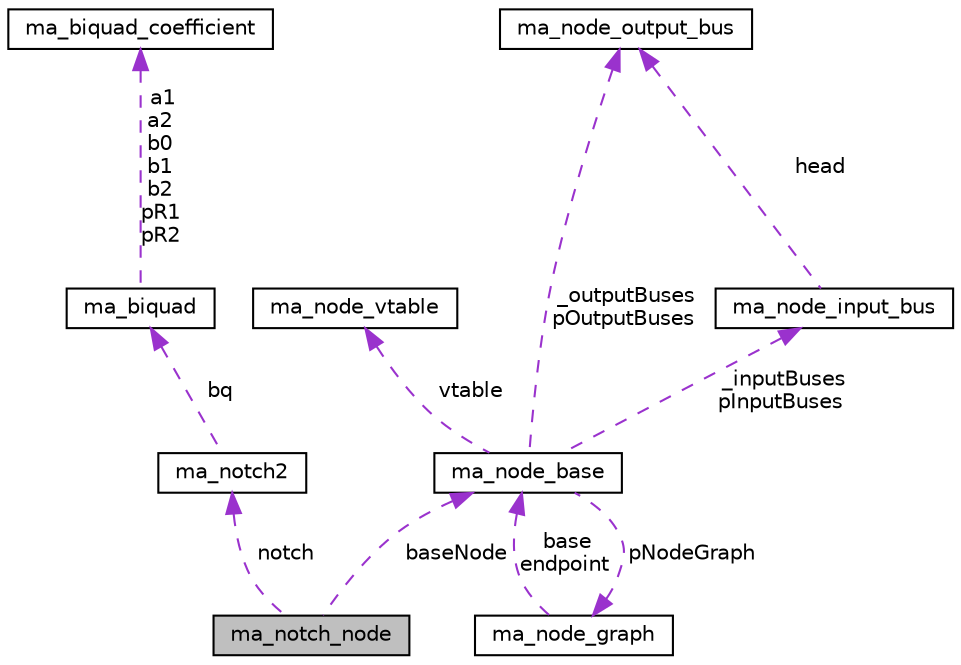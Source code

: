 digraph "ma_notch_node"
{
 // LATEX_PDF_SIZE
  edge [fontname="Helvetica",fontsize="10",labelfontname="Helvetica",labelfontsize="10"];
  node [fontname="Helvetica",fontsize="10",shape=record];
  Node1 [label="ma_notch_node",height=0.2,width=0.4,color="black", fillcolor="grey75", style="filled", fontcolor="black",tooltip=" "];
  Node2 -> Node1 [dir="back",color="darkorchid3",fontsize="10",style="dashed",label=" notch" ,fontname="Helvetica"];
  Node2 [label="ma_notch2",height=0.2,width=0.4,color="black", fillcolor="white", style="filled",URL="$structma__notch2.html",tooltip=" "];
  Node3 -> Node2 [dir="back",color="darkorchid3",fontsize="10",style="dashed",label=" bq" ,fontname="Helvetica"];
  Node3 [label="ma_biquad",height=0.2,width=0.4,color="black", fillcolor="white", style="filled",URL="$structma__biquad.html",tooltip=" "];
  Node4 -> Node3 [dir="back",color="darkorchid3",fontsize="10",style="dashed",label=" a1\na2\nb0\nb1\nb2\npR1\npR2" ,fontname="Helvetica"];
  Node4 [label="ma_biquad_coefficient",height=0.2,width=0.4,color="black", fillcolor="white", style="filled",URL="$unionma__biquad__coefficient.html",tooltip=" "];
  Node5 -> Node1 [dir="back",color="darkorchid3",fontsize="10",style="dashed",label=" baseNode" ,fontname="Helvetica"];
  Node5 [label="ma_node_base",height=0.2,width=0.4,color="black", fillcolor="white", style="filled",URL="$structma__node__base.html",tooltip=" "];
  Node6 -> Node5 [dir="back",color="darkorchid3",fontsize="10",style="dashed",label=" vtable" ,fontname="Helvetica"];
  Node6 [label="ma_node_vtable",height=0.2,width=0.4,color="black", fillcolor="white", style="filled",URL="$structma__node__vtable.html",tooltip=" "];
  Node7 -> Node5 [dir="back",color="darkorchid3",fontsize="10",style="dashed",label=" _inputBuses\npInputBuses" ,fontname="Helvetica"];
  Node7 [label="ma_node_input_bus",height=0.2,width=0.4,color="black", fillcolor="white", style="filled",URL="$structma__node__input__bus.html",tooltip=" "];
  Node8 -> Node7 [dir="back",color="darkorchid3",fontsize="10",style="dashed",label=" head" ,fontname="Helvetica"];
  Node8 [label="ma_node_output_bus",height=0.2,width=0.4,color="black", fillcolor="white", style="filled",URL="$structma__node__output__bus.html",tooltip=" "];
  Node8 -> Node5 [dir="back",color="darkorchid3",fontsize="10",style="dashed",label=" _outputBuses\npOutputBuses" ,fontname="Helvetica"];
  Node9 -> Node5 [dir="back",color="darkorchid3",fontsize="10",style="dashed",label=" pNodeGraph" ,fontname="Helvetica"];
  Node9 [label="ma_node_graph",height=0.2,width=0.4,color="black", fillcolor="white", style="filled",URL="$structma__node__graph.html",tooltip=" "];
  Node5 -> Node9 [dir="back",color="darkorchid3",fontsize="10",style="dashed",label=" base\nendpoint" ,fontname="Helvetica"];
}
